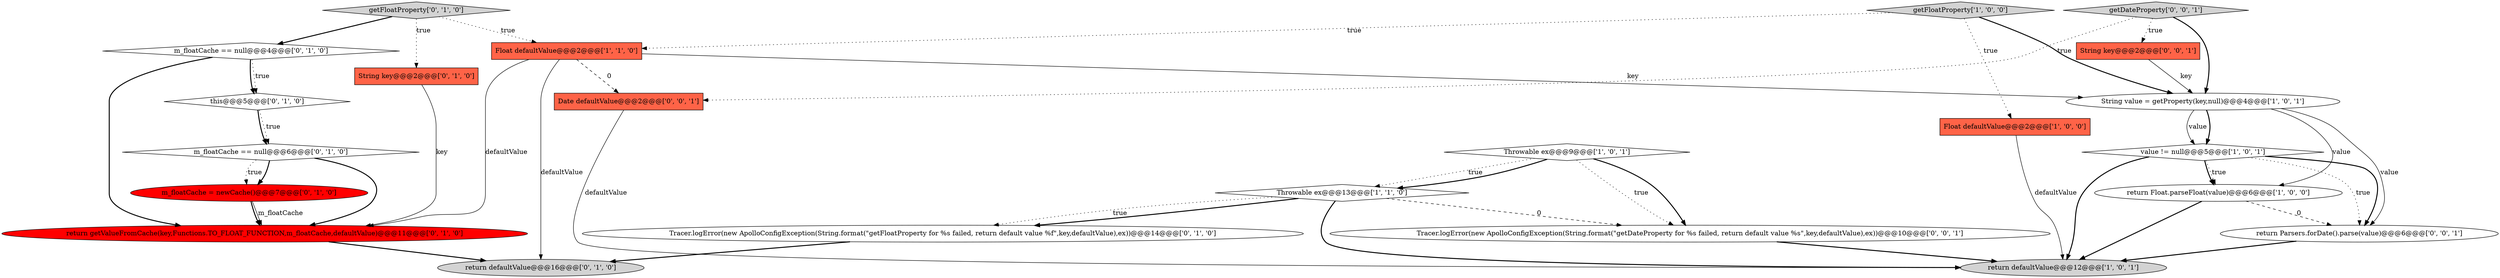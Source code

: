 digraph {
12 [style = filled, label = "return defaultValue@@@16@@@['0', '1', '0']", fillcolor = lightgray, shape = ellipse image = "AAA0AAABBB2BBB"];
17 [style = filled, label = "getFloatProperty['0', '1', '0']", fillcolor = lightgray, shape = diamond image = "AAA0AAABBB2BBB"];
0 [style = filled, label = "value != null@@@5@@@['1', '0', '1']", fillcolor = white, shape = diamond image = "AAA0AAABBB1BBB"];
8 [style = filled, label = "return Float.parseFloat(value)@@@6@@@['1', '0', '0']", fillcolor = white, shape = ellipse image = "AAA0AAABBB1BBB"];
15 [style = filled, label = "return getValueFromCache(key,Functions.TO_FLOAT_FUNCTION,m_floatCache,defaultValue)@@@11@@@['0', '1', '0']", fillcolor = red, shape = ellipse image = "AAA1AAABBB2BBB"];
1 [style = filled, label = "Float defaultValue@@@2@@@['1', '0', '0']", fillcolor = tomato, shape = box image = "AAA0AAABBB1BBB"];
4 [style = filled, label = "Throwable ex@@@9@@@['1', '0', '1']", fillcolor = white, shape = diamond image = "AAA0AAABBB1BBB"];
21 [style = filled, label = "String key@@@2@@@['0', '0', '1']", fillcolor = tomato, shape = box image = "AAA0AAABBB3BBB"];
14 [style = filled, label = "String key@@@2@@@['0', '1', '0']", fillcolor = tomato, shape = box image = "AAA0AAABBB2BBB"];
13 [style = filled, label = "m_floatCache == null@@@6@@@['0', '1', '0']", fillcolor = white, shape = diamond image = "AAA0AAABBB2BBB"];
10 [style = filled, label = "m_floatCache = newCache()@@@7@@@['0', '1', '0']", fillcolor = red, shape = ellipse image = "AAA1AAABBB2BBB"];
11 [style = filled, label = "m_floatCache == null@@@4@@@['0', '1', '0']", fillcolor = white, shape = diamond image = "AAA0AAABBB2BBB"];
3 [style = filled, label = "return defaultValue@@@12@@@['1', '0', '1']", fillcolor = lightgray, shape = ellipse image = "AAA0AAABBB1BBB"];
2 [style = filled, label = "String value = getProperty(key,null)@@@4@@@['1', '0', '1']", fillcolor = white, shape = ellipse image = "AAA0AAABBB1BBB"];
5 [style = filled, label = "getFloatProperty['1', '0', '0']", fillcolor = lightgray, shape = diamond image = "AAA0AAABBB1BBB"];
18 [style = filled, label = "getDateProperty['0', '0', '1']", fillcolor = lightgray, shape = diamond image = "AAA0AAABBB3BBB"];
16 [style = filled, label = "Tracer.logError(new ApolloConfigException(String.format(\"getFloatProperty for %s failed, return default value %f\",key,defaultValue),ex))@@@14@@@['0', '1', '0']", fillcolor = white, shape = ellipse image = "AAA0AAABBB2BBB"];
9 [style = filled, label = "this@@@5@@@['0', '1', '0']", fillcolor = white, shape = diamond image = "AAA0AAABBB2BBB"];
22 [style = filled, label = "Date defaultValue@@@2@@@['0', '0', '1']", fillcolor = tomato, shape = box image = "AAA0AAABBB3BBB"];
19 [style = filled, label = "return Parsers.forDate().parse(value)@@@6@@@['0', '0', '1']", fillcolor = white, shape = ellipse image = "AAA0AAABBB3BBB"];
20 [style = filled, label = "Tracer.logError(new ApolloConfigException(String.format(\"getDateProperty for %s failed, return default value %s\",key,defaultValue),ex))@@@10@@@['0', '0', '1']", fillcolor = white, shape = ellipse image = "AAA0AAABBB3BBB"];
7 [style = filled, label = "Throwable ex@@@13@@@['1', '1', '0']", fillcolor = white, shape = diamond image = "AAA0AAABBB1BBB"];
6 [style = filled, label = "Float defaultValue@@@2@@@['1', '1', '0']", fillcolor = tomato, shape = box image = "AAA0AAABBB1BBB"];
14->15 [style = solid, label="key"];
0->3 [style = bold, label=""];
13->10 [style = bold, label=""];
8->19 [style = dashed, label="0"];
10->15 [style = bold, label=""];
21->2 [style = solid, label="key"];
17->6 [style = dotted, label="true"];
0->19 [style = bold, label=""];
0->19 [style = dotted, label="true"];
2->8 [style = solid, label="value"];
1->3 [style = solid, label="defaultValue"];
22->3 [style = solid, label="defaultValue"];
8->3 [style = bold, label=""];
5->1 [style = dotted, label="true"];
4->20 [style = dotted, label="true"];
18->21 [style = dotted, label="true"];
5->6 [style = dotted, label="true"];
4->7 [style = dotted, label="true"];
17->14 [style = dotted, label="true"];
7->20 [style = dashed, label="0"];
2->19 [style = solid, label="value"];
11->9 [style = dotted, label="true"];
20->3 [style = bold, label=""];
18->2 [style = bold, label=""];
11->9 [style = bold, label=""];
10->15 [style = solid, label="m_floatCache"];
13->10 [style = dotted, label="true"];
6->2 [style = solid, label="key"];
6->22 [style = dashed, label="0"];
7->3 [style = bold, label=""];
4->7 [style = bold, label=""];
11->15 [style = bold, label=""];
0->8 [style = dotted, label="true"];
5->2 [style = bold, label=""];
2->0 [style = bold, label=""];
2->0 [style = solid, label="value"];
9->13 [style = dotted, label="true"];
7->16 [style = bold, label=""];
0->8 [style = bold, label=""];
4->20 [style = bold, label=""];
7->16 [style = dotted, label="true"];
15->12 [style = bold, label=""];
13->15 [style = bold, label=""];
6->12 [style = solid, label="defaultValue"];
16->12 [style = bold, label=""];
19->3 [style = bold, label=""];
6->15 [style = solid, label="defaultValue"];
9->13 [style = bold, label=""];
17->11 [style = bold, label=""];
18->22 [style = dotted, label="true"];
}
